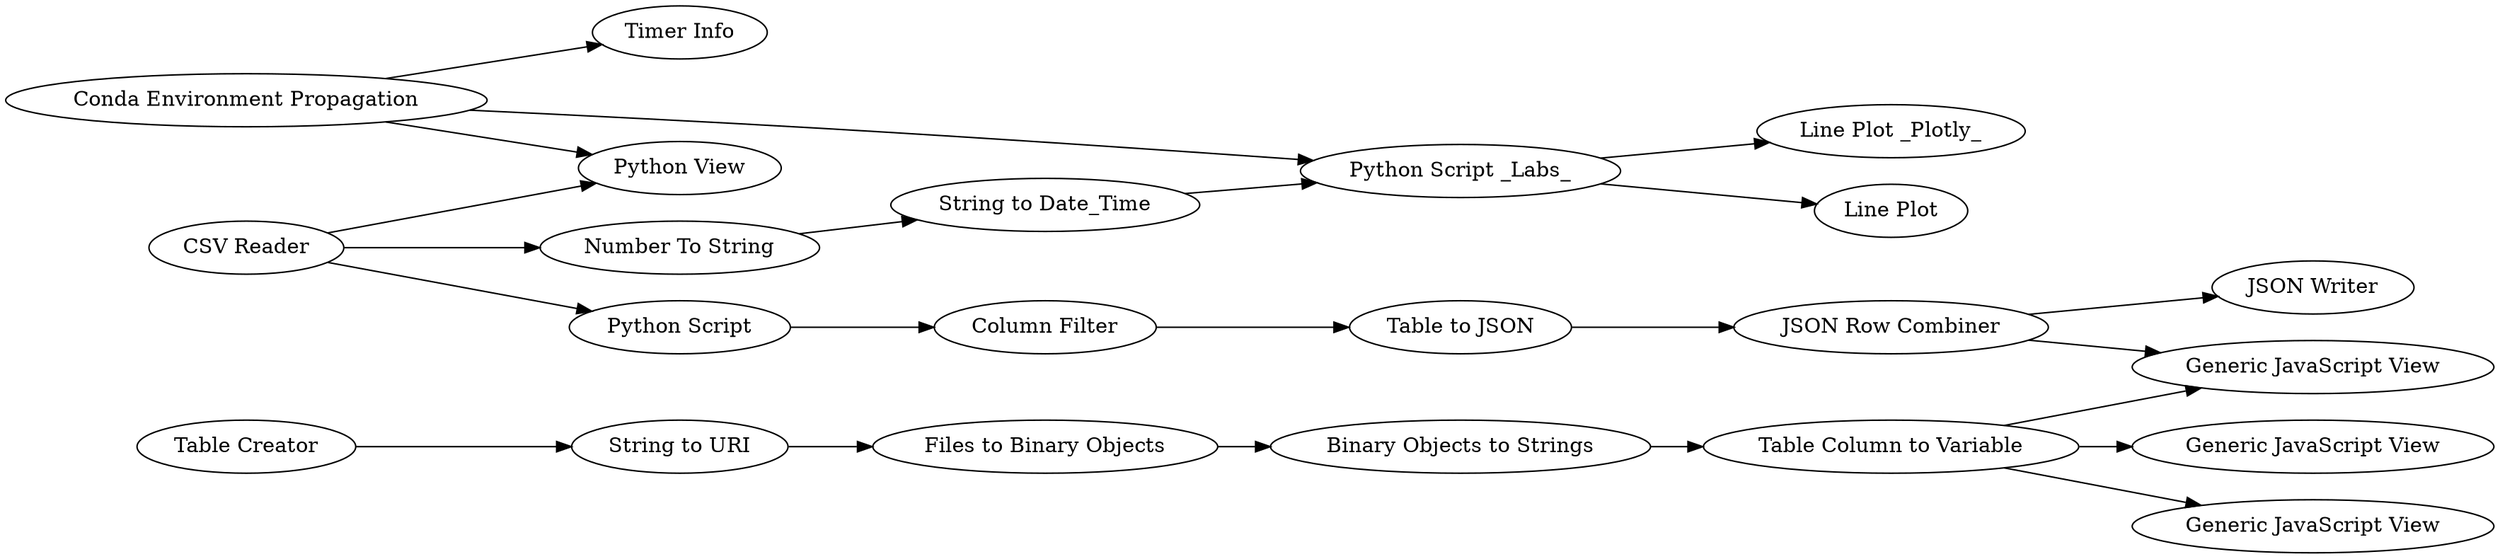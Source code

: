 digraph {
	4 [label="Python View"]
	8 [label="Conda Environment Propagation"]
	14 [label="Table to JSON"]
	18 [label="JSON Row Combiner"]
	22 [label="Generic JavaScript View"]
	24 [label="String to URI"]
	31 [label="Timer Info"]
	32 [label="CSV Reader"]
	33 [label="Line Plot _Plotly_"]
	34 [label="String to Date_Time"]
	35 [label="Number To String"]
	38 [label="Python Script _Labs_"]
	134 [label="Generic JavaScript View"]
	146 [label="Line Plot"]
	17396 [label="Files to Binary Objects"]
	17398 [label="Binary Objects to Strings"]
	17399 [label="Table Creator"]
	17413 [label="Table Column to Variable"]
	17416 [label="Column Filter"]
	17419 [label="Generic JavaScript View"]
	17420 [label="JSON Writer"]
	17422 [label="Python Script"]
	8 -> 4
	8 -> 31
	8 -> 38
	14 -> 18
	18 -> 17419
	18 -> 17420
	24 -> 17396
	32 -> 35
	32 -> 4
	32 -> 17422
	34 -> 38
	35 -> 34
	38 -> 33
	38 -> 146
	17396 -> 17398
	17398 -> 17413
	17399 -> 24
	17413 -> 134
	17413 -> 17419
	17413 -> 22
	17416 -> 14
	17422 -> 17416
	rankdir=LR
}
